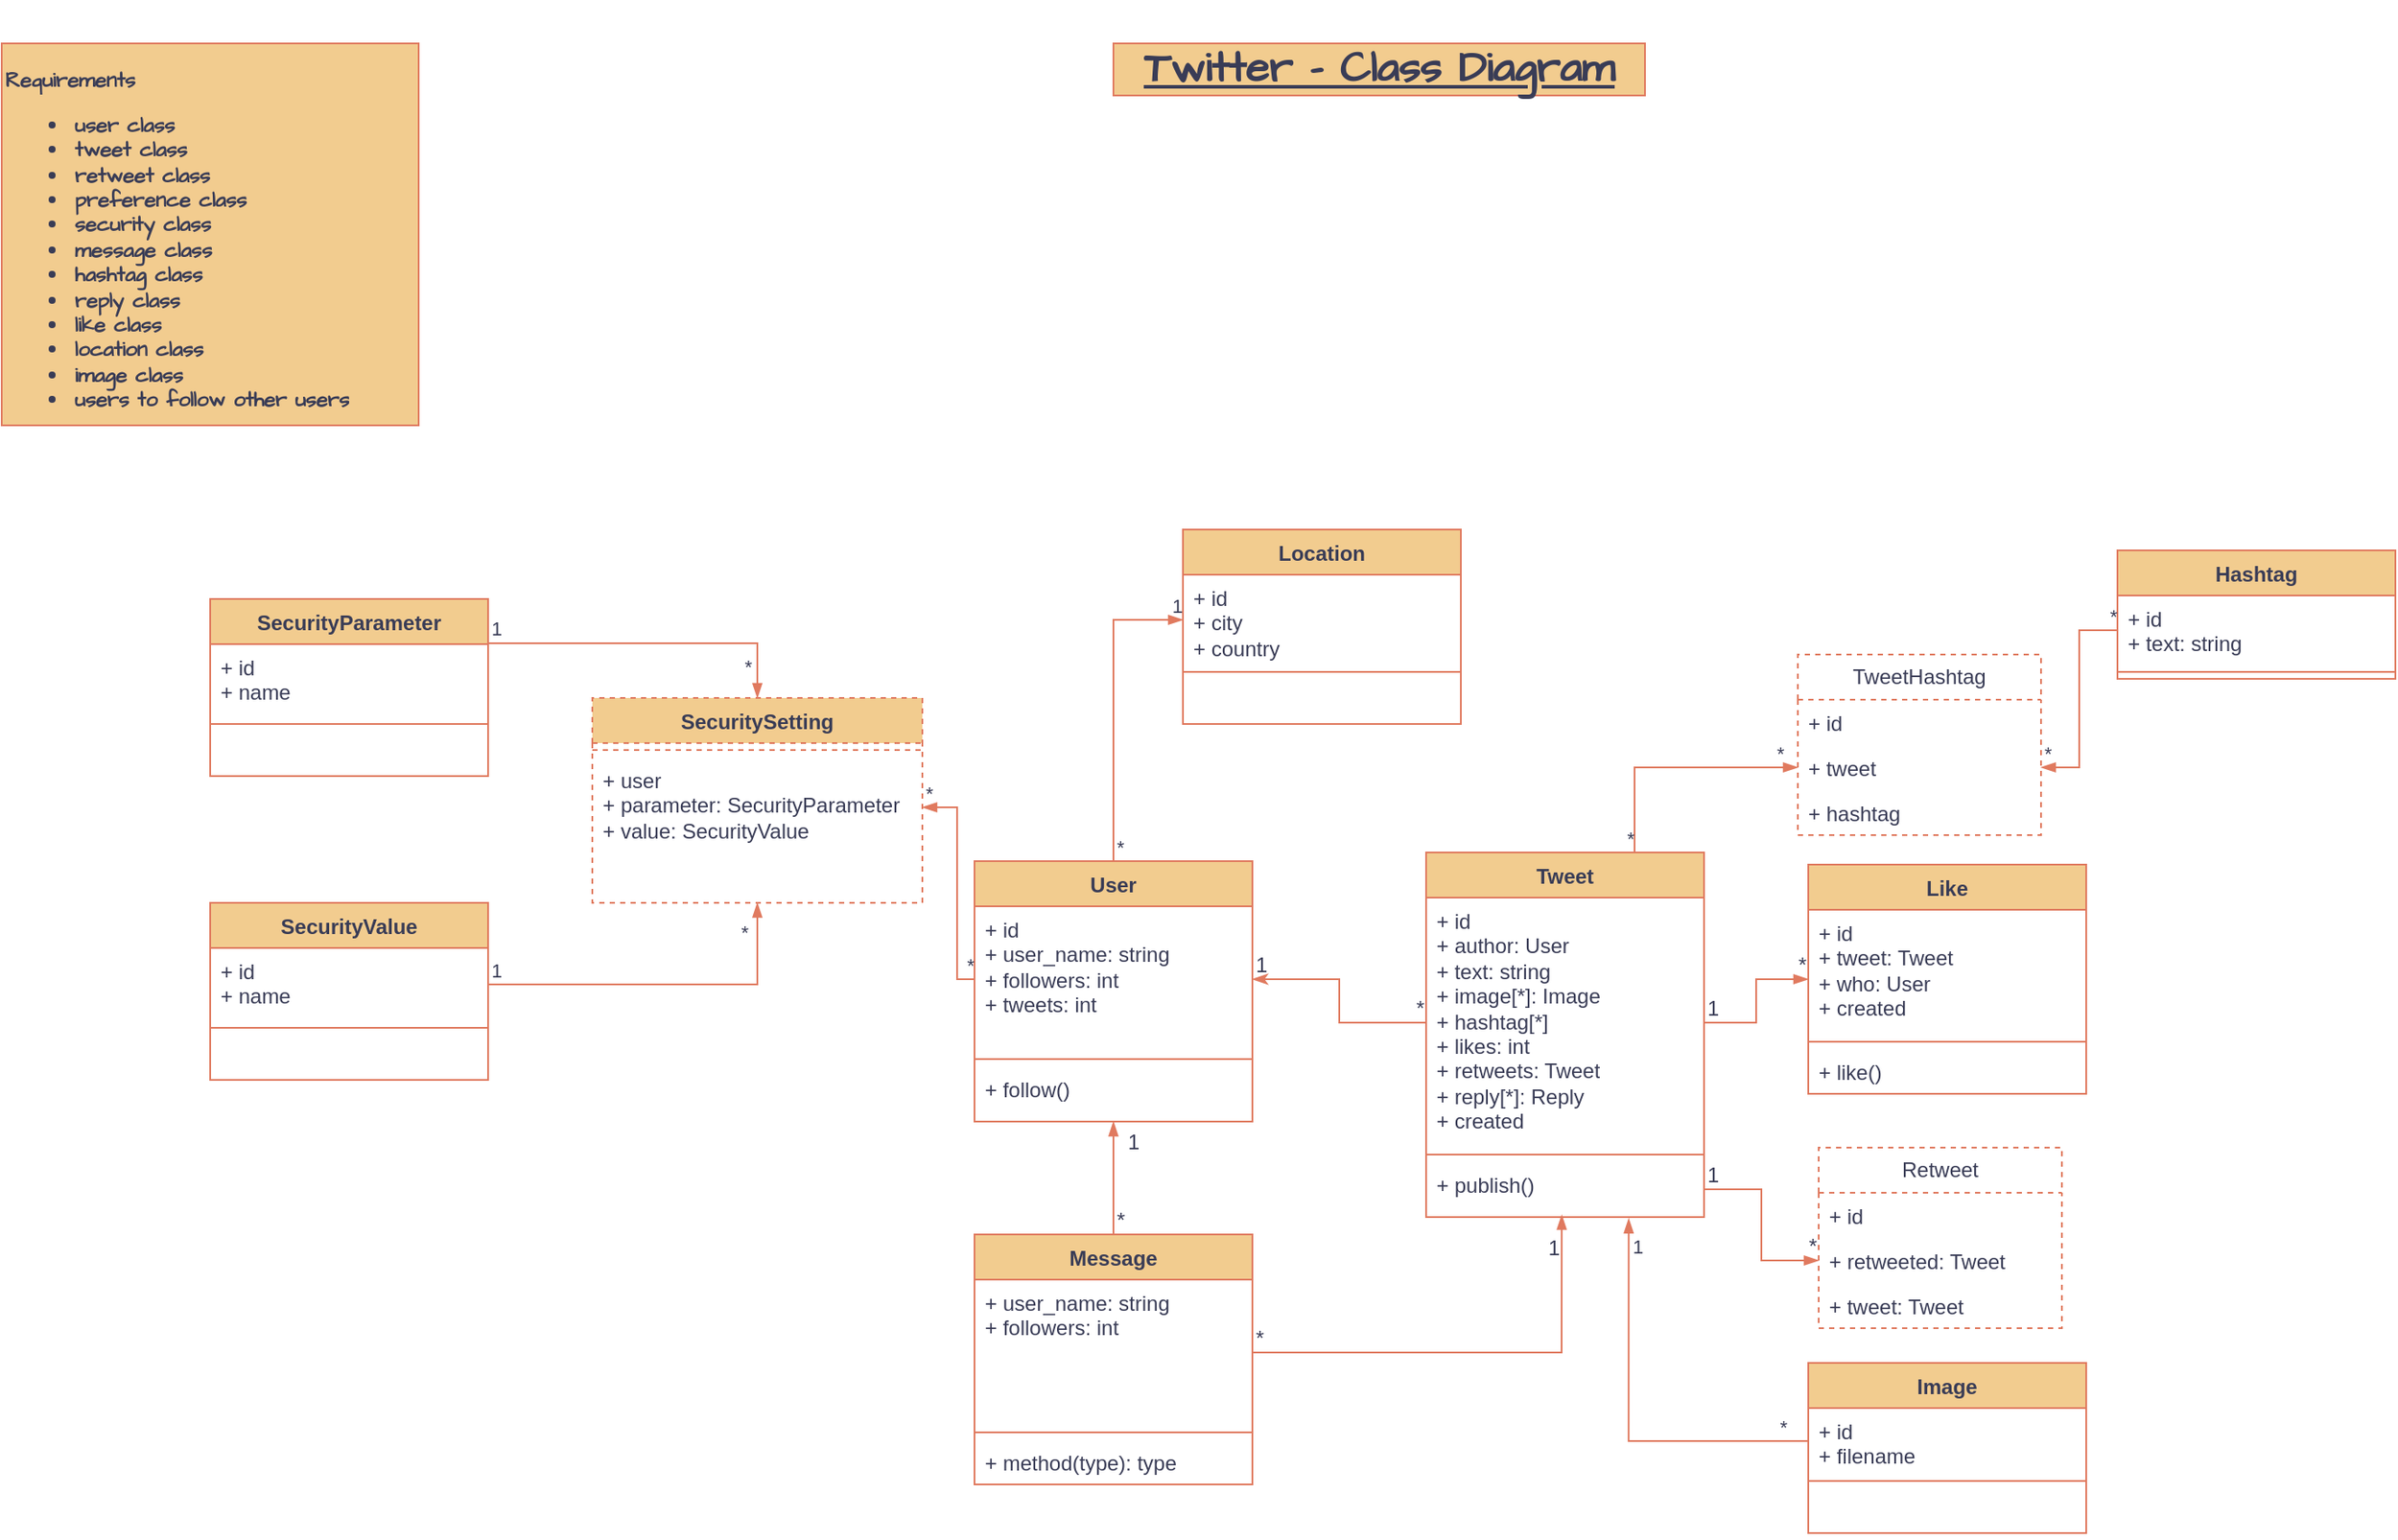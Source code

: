 <mxfile version="24.7.7">
  <diagram name="Página-1" id="pHr8PjHUKnw7u4dPtKI6">
    <mxGraphModel dx="1050" dy="541" grid="1" gridSize="10" guides="1" tooltips="1" connect="1" arrows="1" fold="1" page="1" pageScale="1" pageWidth="827" pageHeight="1169" background="#ffffff" math="0" shadow="0">
      <root>
        <mxCell id="0" />
        <mxCell id="1" parent="0" />
        <mxCell id="4GyJC79NXkFo2p6vL1_z-1" value="User" style="swimlane;fontStyle=1;align=center;verticalAlign=top;childLayout=stackLayout;horizontal=1;startSize=26;horizontalStack=0;resizeParent=1;resizeParentMax=0;resizeLast=0;collapsible=1;marginBottom=0;whiteSpace=wrap;html=1;labelBackgroundColor=none;fillColor=#F2CC8F;strokeColor=#E07A5F;fontColor=#393C56;" parent="1" vertex="1">
          <mxGeometry x="590" y="511" width="160" height="150" as="geometry">
            <mxRectangle x="330" y="100" width="100" height="30" as="alternateBounds" />
          </mxGeometry>
        </mxCell>
        <mxCell id="4GyJC79NXkFo2p6vL1_z-2" value="+ id&lt;br&gt;+ user_name: string&lt;br&gt;+ followers: int&lt;br&gt;+ tweets: int" style="text;strokeColor=none;fillColor=none;align=left;verticalAlign=top;spacingLeft=4;spacingRight=4;overflow=hidden;rotatable=0;points=[[0,0.5],[1,0.5]];portConstraint=eastwest;whiteSpace=wrap;html=1;labelBackgroundColor=none;fontColor=#393C56;" parent="4GyJC79NXkFo2p6vL1_z-1" vertex="1">
          <mxGeometry y="26" width="160" height="84" as="geometry" />
        </mxCell>
        <mxCell id="4GyJC79NXkFo2p6vL1_z-3" value="" style="line;strokeWidth=1;fillColor=none;align=left;verticalAlign=middle;spacingTop=-1;spacingLeft=3;spacingRight=3;rotatable=0;labelPosition=right;points=[];portConstraint=eastwest;strokeColor=#E07A5F;labelBackgroundColor=none;fontColor=#393C56;" parent="4GyJC79NXkFo2p6vL1_z-1" vertex="1">
          <mxGeometry y="110" width="160" height="8" as="geometry" />
        </mxCell>
        <mxCell id="4GyJC79NXkFo2p6vL1_z-4" value="+ follow()" style="text;strokeColor=none;fillColor=none;align=left;verticalAlign=top;spacingLeft=4;spacingRight=4;overflow=hidden;rotatable=0;points=[[0,0.5],[1,0.5]];portConstraint=eastwest;whiteSpace=wrap;html=1;labelBackgroundColor=none;fontColor=#393C56;" parent="4GyJC79NXkFo2p6vL1_z-1" vertex="1">
          <mxGeometry y="118" width="160" height="32" as="geometry" />
        </mxCell>
        <mxCell id="4GyJC79NXkFo2p6vL1_z-5" value="Tweet" style="swimlane;fontStyle=1;align=center;verticalAlign=top;childLayout=stackLayout;horizontal=1;startSize=26;horizontalStack=0;resizeParent=1;resizeParentMax=0;resizeLast=0;collapsible=1;marginBottom=0;whiteSpace=wrap;html=1;labelBackgroundColor=none;fillColor=#F2CC8F;strokeColor=#E07A5F;fontColor=#393C56;" parent="1" vertex="1">
          <mxGeometry x="850" y="506" width="160" height="210" as="geometry">
            <mxRectangle x="330" y="100" width="100" height="30" as="alternateBounds" />
          </mxGeometry>
        </mxCell>
        <mxCell id="4GyJC79NXkFo2p6vL1_z-6" value="+ id&lt;br&gt;+ author: User&lt;br&gt;+ text: string&lt;br&gt;+ image[*]: Image&lt;br&gt;+ hashtag[*]&lt;br&gt;+ likes: int&lt;br&gt;+ retweets: Tweet&lt;br&gt;+ reply[*]: Reply&lt;br&gt;+ created" style="text;strokeColor=none;fillColor=none;align=left;verticalAlign=top;spacingLeft=4;spacingRight=4;overflow=hidden;rotatable=0;points=[[0,0.5],[1,0.5]];portConstraint=eastwest;whiteSpace=wrap;html=1;labelBackgroundColor=none;fontColor=#393C56;" parent="4GyJC79NXkFo2p6vL1_z-5" vertex="1">
          <mxGeometry y="26" width="160" height="144" as="geometry" />
        </mxCell>
        <mxCell id="4GyJC79NXkFo2p6vL1_z-7" value="" style="line;strokeWidth=1;fillColor=none;align=left;verticalAlign=middle;spacingTop=-1;spacingLeft=3;spacingRight=3;rotatable=0;labelPosition=right;points=[];portConstraint=eastwest;strokeColor=#E07A5F;labelBackgroundColor=none;fontColor=#393C56;" parent="4GyJC79NXkFo2p6vL1_z-5" vertex="1">
          <mxGeometry y="170" width="160" height="8" as="geometry" />
        </mxCell>
        <mxCell id="4GyJC79NXkFo2p6vL1_z-8" value="+ publish()" style="text;strokeColor=none;fillColor=none;align=left;verticalAlign=top;spacingLeft=4;spacingRight=4;overflow=hidden;rotatable=0;points=[[0,0.5],[1,0.5]];portConstraint=eastwest;whiteSpace=wrap;html=1;labelBackgroundColor=none;fontColor=#393C56;" parent="4GyJC79NXkFo2p6vL1_z-5" vertex="1">
          <mxGeometry y="178" width="160" height="32" as="geometry" />
        </mxCell>
        <mxCell id="4GyJC79NXkFo2p6vL1_z-9" value="" style="endArrow=none;html=1;rounded=0;exitX=1;exitY=0.5;exitDx=0;exitDy=0;entryX=0;entryY=0.5;entryDx=0;entryDy=0;edgeStyle=orthogonalEdgeStyle;endFill=0;startArrow=classicThin;startFill=1;labelBackgroundColor=none;strokeColor=#E07A5F;fontColor=default;" parent="1" source="4GyJC79NXkFo2p6vL1_z-2" target="4GyJC79NXkFo2p6vL1_z-6" edge="1">
          <mxGeometry relative="1" as="geometry">
            <mxPoint x="750" y="686" as="sourcePoint" />
            <mxPoint x="910" y="686" as="targetPoint" />
          </mxGeometry>
        </mxCell>
        <mxCell id="4GyJC79NXkFo2p6vL1_z-10" value="1" style="resizable=0;html=1;whiteSpace=wrap;align=left;verticalAlign=bottom;labelBackgroundColor=none;fillColor=#F2CC8F;strokeColor=#E07A5F;fontColor=#393C56;" parent="4GyJC79NXkFo2p6vL1_z-9" connectable="0" vertex="1">
          <mxGeometry x="-1" relative="1" as="geometry" />
        </mxCell>
        <mxCell id="4GyJC79NXkFo2p6vL1_z-11" value="*" style="resizable=0;html=1;whiteSpace=wrap;align=right;verticalAlign=bottom;labelBackgroundColor=none;fillColor=#F2CC8F;strokeColor=#E07A5F;fontColor=#393C56;" parent="4GyJC79NXkFo2p6vL1_z-9" connectable="0" vertex="1">
          <mxGeometry x="1" relative="1" as="geometry" />
        </mxCell>
        <mxCell id="4GyJC79NXkFo2p6vL1_z-12" value="Message" style="swimlane;fontStyle=1;align=center;verticalAlign=top;childLayout=stackLayout;horizontal=1;startSize=26;horizontalStack=0;resizeParent=1;resizeParentMax=0;resizeLast=0;collapsible=1;marginBottom=0;whiteSpace=wrap;html=1;labelBackgroundColor=none;fillColor=#F2CC8F;strokeColor=#E07A5F;fontColor=#393C56;" parent="1" vertex="1">
          <mxGeometry x="590" y="726" width="160" height="144" as="geometry">
            <mxRectangle x="330" y="100" width="100" height="30" as="alternateBounds" />
          </mxGeometry>
        </mxCell>
        <mxCell id="4GyJC79NXkFo2p6vL1_z-13" value="+ user_name: string&lt;br&gt;+ followers: int" style="text;strokeColor=none;fillColor=none;align=left;verticalAlign=top;spacingLeft=4;spacingRight=4;overflow=hidden;rotatable=0;points=[[0,0.5],[1,0.5]];portConstraint=eastwest;whiteSpace=wrap;html=1;labelBackgroundColor=none;fontColor=#393C56;" parent="4GyJC79NXkFo2p6vL1_z-12" vertex="1">
          <mxGeometry y="26" width="160" height="84" as="geometry" />
        </mxCell>
        <mxCell id="4GyJC79NXkFo2p6vL1_z-14" value="" style="line;strokeWidth=1;fillColor=none;align=left;verticalAlign=middle;spacingTop=-1;spacingLeft=3;spacingRight=3;rotatable=0;labelPosition=right;points=[];portConstraint=eastwest;strokeColor=#E07A5F;labelBackgroundColor=none;fontColor=#393C56;" parent="4GyJC79NXkFo2p6vL1_z-12" vertex="1">
          <mxGeometry y="110" width="160" height="8" as="geometry" />
        </mxCell>
        <mxCell id="4GyJC79NXkFo2p6vL1_z-15" value="+ method(type): type" style="text;strokeColor=none;fillColor=none;align=left;verticalAlign=top;spacingLeft=4;spacingRight=4;overflow=hidden;rotatable=0;points=[[0,0.5],[1,0.5]];portConstraint=eastwest;whiteSpace=wrap;html=1;labelBackgroundColor=none;fontColor=#393C56;" parent="4GyJC79NXkFo2p6vL1_z-12" vertex="1">
          <mxGeometry y="118" width="160" height="26" as="geometry" />
        </mxCell>
        <mxCell id="4GyJC79NXkFo2p6vL1_z-18" value="" style="endArrow=blockThin;html=1;rounded=0;exitX=1;exitY=0.5;exitDx=0;exitDy=0;entryX=0.488;entryY=0.962;entryDx=0;entryDy=0;entryPerimeter=0;endFill=1;labelBackgroundColor=none;strokeColor=#E07A5F;fontColor=default;" parent="1" source="4GyJC79NXkFo2p6vL1_z-13" target="4GyJC79NXkFo2p6vL1_z-8" edge="1">
          <mxGeometry relative="1" as="geometry">
            <mxPoint x="826" y="656" as="sourcePoint" />
            <mxPoint x="986" y="656" as="targetPoint" />
            <Array as="points">
              <mxPoint x="928" y="794" />
            </Array>
          </mxGeometry>
        </mxCell>
        <mxCell id="4GyJC79NXkFo2p6vL1_z-19" value="*" style="resizable=0;html=1;whiteSpace=wrap;align=left;verticalAlign=bottom;labelBackgroundColor=none;fillColor=#F2CC8F;strokeColor=#E07A5F;fontColor=#393C56;" parent="4GyJC79NXkFo2p6vL1_z-18" connectable="0" vertex="1">
          <mxGeometry x="-1" relative="1" as="geometry" />
        </mxCell>
        <mxCell id="4GyJC79NXkFo2p6vL1_z-20" value="1" style="resizable=0;html=1;whiteSpace=wrap;align=right;verticalAlign=bottom;labelBackgroundColor=none;fillColor=#F2CC8F;strokeColor=#E07A5F;fontColor=#393C56;" parent="4GyJC79NXkFo2p6vL1_z-18" connectable="0" vertex="1">
          <mxGeometry x="1" relative="1" as="geometry">
            <mxPoint y="27" as="offset" />
          </mxGeometry>
        </mxCell>
        <mxCell id="4GyJC79NXkFo2p6vL1_z-26" value="" style="endArrow=blockThin;html=1;rounded=0;exitX=0.5;exitY=0;exitDx=0;exitDy=0;endFill=1;labelBackgroundColor=none;strokeColor=#E07A5F;fontColor=default;" parent="1" source="4GyJC79NXkFo2p6vL1_z-12" target="4GyJC79NXkFo2p6vL1_z-4" edge="1">
          <mxGeometry relative="1" as="geometry">
            <mxPoint x="826" y="656" as="sourcePoint" />
            <mxPoint x="720" y="696" as="targetPoint" />
          </mxGeometry>
        </mxCell>
        <mxCell id="4GyJC79NXkFo2p6vL1_z-27" value="*" style="resizable=0;html=1;whiteSpace=wrap;align=left;verticalAlign=bottom;labelBackgroundColor=none;fillColor=#F2CC8F;strokeColor=#E07A5F;fontColor=#393C56;" parent="4GyJC79NXkFo2p6vL1_z-26" connectable="0" vertex="1">
          <mxGeometry x="-1" relative="1" as="geometry" />
        </mxCell>
        <mxCell id="4GyJC79NXkFo2p6vL1_z-28" value="1" style="resizable=0;html=1;whiteSpace=wrap;align=right;verticalAlign=bottom;labelBackgroundColor=none;fillColor=#F2CC8F;strokeColor=#E07A5F;fontColor=#393C56;" parent="4GyJC79NXkFo2p6vL1_z-26" connectable="0" vertex="1">
          <mxGeometry x="1" relative="1" as="geometry">
            <mxPoint x="16" y="20" as="offset" />
          </mxGeometry>
        </mxCell>
        <mxCell id="4GyJC79NXkFo2p6vL1_z-29" value="Like" style="swimlane;fontStyle=1;align=center;verticalAlign=top;childLayout=stackLayout;horizontal=1;startSize=26;horizontalStack=0;resizeParent=1;resizeParentMax=0;resizeLast=0;collapsible=1;marginBottom=0;whiteSpace=wrap;html=1;labelBackgroundColor=none;fillColor=#F2CC8F;strokeColor=#E07A5F;fontColor=#393C56;" parent="1" vertex="1">
          <mxGeometry x="1070" y="513" width="160" height="132" as="geometry" />
        </mxCell>
        <mxCell id="4GyJC79NXkFo2p6vL1_z-30" value="+ id&lt;br&gt;+ tweet: Tweet&lt;br&gt;+ who: User&lt;br&gt;+ created" style="text;strokeColor=none;fillColor=none;align=left;verticalAlign=top;spacingLeft=4;spacingRight=4;overflow=hidden;rotatable=0;points=[[0,0.5],[1,0.5]];portConstraint=eastwest;whiteSpace=wrap;html=1;labelBackgroundColor=none;fontColor=#393C56;" parent="4GyJC79NXkFo2p6vL1_z-29" vertex="1">
          <mxGeometry y="26" width="160" height="72" as="geometry" />
        </mxCell>
        <mxCell id="4GyJC79NXkFo2p6vL1_z-31" value="" style="line;strokeWidth=1;fillColor=none;align=left;verticalAlign=middle;spacingTop=-1;spacingLeft=3;spacingRight=3;rotatable=0;labelPosition=right;points=[];portConstraint=eastwest;strokeColor=#E07A5F;labelBackgroundColor=none;fontColor=#393C56;" parent="4GyJC79NXkFo2p6vL1_z-29" vertex="1">
          <mxGeometry y="98" width="160" height="8" as="geometry" />
        </mxCell>
        <mxCell id="4GyJC79NXkFo2p6vL1_z-32" value="+ like()" style="text;strokeColor=none;fillColor=none;align=left;verticalAlign=top;spacingLeft=4;spacingRight=4;overflow=hidden;rotatable=0;points=[[0,0.5],[1,0.5]];portConstraint=eastwest;whiteSpace=wrap;html=1;labelBackgroundColor=none;fontColor=#393C56;" parent="4GyJC79NXkFo2p6vL1_z-29" vertex="1">
          <mxGeometry y="106" width="160" height="26" as="geometry" />
        </mxCell>
        <mxCell id="4GyJC79NXkFo2p6vL1_z-33" value="" style="endArrow=blockThin;html=1;rounded=0;exitX=1;exitY=0.5;exitDx=0;exitDy=0;entryX=0;entryY=0.5;entryDx=0;entryDy=0;edgeStyle=orthogonalEdgeStyle;endFill=1;startArrow=none;startFill=0;labelBackgroundColor=none;strokeColor=#E07A5F;fontColor=default;" parent="1" source="4GyJC79NXkFo2p6vL1_z-6" target="4GyJC79NXkFo2p6vL1_z-29" edge="1">
          <mxGeometry relative="1" as="geometry">
            <mxPoint x="1050" y="671" as="sourcePoint" />
            <mxPoint x="1150" y="676" as="targetPoint" />
          </mxGeometry>
        </mxCell>
        <mxCell id="4GyJC79NXkFo2p6vL1_z-34" value="1" style="resizable=0;html=1;whiteSpace=wrap;align=left;verticalAlign=bottom;labelBackgroundColor=none;fillColor=#F2CC8F;strokeColor=#E07A5F;fontColor=#393C56;" parent="4GyJC79NXkFo2p6vL1_z-33" connectable="0" vertex="1">
          <mxGeometry x="-1" relative="1" as="geometry" />
        </mxCell>
        <mxCell id="4GyJC79NXkFo2p6vL1_z-35" value="*" style="resizable=0;html=1;whiteSpace=wrap;align=right;verticalAlign=bottom;labelBackgroundColor=none;fillColor=#F2CC8F;strokeColor=#E07A5F;fontColor=#393C56;" parent="4GyJC79NXkFo2p6vL1_z-33" connectable="0" vertex="1">
          <mxGeometry x="1" relative="1" as="geometry" />
        </mxCell>
        <mxCell id="4GyJC79NXkFo2p6vL1_z-36" value="&lt;p&gt;Requirements&lt;/p&gt;&lt;ul&gt;&lt;li&gt;user class&lt;/li&gt;&lt;li&gt;tweet class&lt;/li&gt;&lt;li&gt;retweet class&lt;/li&gt;&lt;li&gt;preference class&lt;/li&gt;&lt;li&gt;security class&lt;/li&gt;&lt;li&gt;message class&lt;/li&gt;&lt;li&gt;hashtag class&lt;/li&gt;&lt;li&gt;reply class&lt;/li&gt;&lt;li&gt;like class&lt;/li&gt;&lt;li&gt;location class&lt;/li&gt;&lt;li&gt;image class&lt;/li&gt;&lt;li&gt;users to follow other users&lt;/li&gt;&lt;/ul&gt;" style="text;strokeColor=#E07A5F;fillColor=#F2CC8F;html=1;whiteSpace=wrap;verticalAlign=middle;overflow=hidden;shadow=0;fontFamily=Architects Daughter;fontSource=https%3A%2F%2Ffonts.googleapis.com%2Fcss%3Ffamily%3DArchitects%2BDaughter;fontStyle=1;labelBackgroundColor=none;fontColor=#393C56;" parent="1" vertex="1">
          <mxGeometry x="30" y="40" width="240" height="220" as="geometry" />
        </mxCell>
        <mxCell id="4GyJC79NXkFo2p6vL1_z-41" value="Retweet" style="swimlane;fontStyle=0;childLayout=stackLayout;horizontal=1;startSize=26;fillColor=none;horizontalStack=0;resizeParent=1;resizeParentMax=0;resizeLast=0;collapsible=1;marginBottom=0;whiteSpace=wrap;html=1;dashed=1;labelBackgroundColor=none;strokeColor=#E07A5F;fontColor=#393C56;" parent="1" vertex="1">
          <mxGeometry x="1076" y="676" width="140" height="104" as="geometry" />
        </mxCell>
        <mxCell id="4GyJC79NXkFo2p6vL1_z-42" value="+ id" style="text;strokeColor=none;fillColor=none;align=left;verticalAlign=top;spacingLeft=4;spacingRight=4;overflow=hidden;rotatable=0;points=[[0,0.5],[1,0.5]];portConstraint=eastwest;whiteSpace=wrap;html=1;labelBackgroundColor=none;fontColor=#393C56;" parent="4GyJC79NXkFo2p6vL1_z-41" vertex="1">
          <mxGeometry y="26" width="140" height="26" as="geometry" />
        </mxCell>
        <mxCell id="4GyJC79NXkFo2p6vL1_z-43" value="+ retweeted: Tweet" style="text;strokeColor=none;fillColor=none;align=left;verticalAlign=top;spacingLeft=4;spacingRight=4;overflow=hidden;rotatable=0;points=[[0,0.5],[1,0.5]];portConstraint=eastwest;whiteSpace=wrap;html=1;labelBackgroundColor=none;fontColor=#393C56;" parent="4GyJC79NXkFo2p6vL1_z-41" vertex="1">
          <mxGeometry y="52" width="140" height="26" as="geometry" />
        </mxCell>
        <mxCell id="4GyJC79NXkFo2p6vL1_z-44" value="+ tweet: Tweet" style="text;strokeColor=none;fillColor=none;align=left;verticalAlign=top;spacingLeft=4;spacingRight=4;overflow=hidden;rotatable=0;points=[[0,0.5],[1,0.5]];portConstraint=eastwest;whiteSpace=wrap;html=1;labelBackgroundColor=none;fontColor=#393C56;" parent="4GyJC79NXkFo2p6vL1_z-41" vertex="1">
          <mxGeometry y="78" width="140" height="26" as="geometry" />
        </mxCell>
        <mxCell id="4GyJC79NXkFo2p6vL1_z-45" value="" style="endArrow=blockThin;html=1;rounded=0;exitX=1;exitY=0.5;exitDx=0;exitDy=0;entryX=0;entryY=0.5;entryDx=0;entryDy=0;edgeStyle=orthogonalEdgeStyle;endFill=1;labelBackgroundColor=none;strokeColor=#E07A5F;fontColor=default;" parent="1" source="4GyJC79NXkFo2p6vL1_z-8" target="4GyJC79NXkFo2p6vL1_z-43" edge="1">
          <mxGeometry relative="1" as="geometry">
            <mxPoint x="756" y="696" as="sourcePoint" />
            <mxPoint x="916" y="696" as="targetPoint" />
          </mxGeometry>
        </mxCell>
        <mxCell id="4GyJC79NXkFo2p6vL1_z-46" value="1" style="resizable=0;html=1;whiteSpace=wrap;align=left;verticalAlign=bottom;labelBackgroundColor=none;fillColor=#F2CC8F;strokeColor=#E07A5F;fontColor=#393C56;" parent="4GyJC79NXkFo2p6vL1_z-45" connectable="0" vertex="1">
          <mxGeometry x="-1" relative="1" as="geometry" />
        </mxCell>
        <mxCell id="4GyJC79NXkFo2p6vL1_z-47" value="*" style="resizable=0;html=1;whiteSpace=wrap;align=right;verticalAlign=bottom;labelBackgroundColor=none;fillColor=#F2CC8F;strokeColor=#E07A5F;fontColor=#393C56;" parent="4GyJC79NXkFo2p6vL1_z-45" connectable="0" vertex="1">
          <mxGeometry x="1" relative="1" as="geometry" />
        </mxCell>
        <mxCell id="ns7TYUI_SE1SCdAcp0Ww-1" value="&lt;h3&gt;Twitter - Class Diagram&lt;/h3&gt;" style="text;html=1;strokeColor=#E07A5F;fillColor=#F2CC8F;align=center;verticalAlign=middle;whiteSpace=wrap;rounded=0;fontFamily=Architects Daughter;fontSource=https%3A%2F%2Ffonts.googleapis.com%2Fcss%3Ffamily%3DArchitects%2BDaughter;fontStyle=5;horizontal=1;fontSize=21;labelBackgroundColor=none;fontColor=#393C56;" parent="1" vertex="1">
          <mxGeometry x="670" y="40" width="306" height="30" as="geometry" />
        </mxCell>
        <mxCell id="ns7TYUI_SE1SCdAcp0Ww-3" value="TweetHashtag" style="swimlane;fontStyle=0;childLayout=stackLayout;horizontal=1;startSize=26;fillColor=none;horizontalStack=0;resizeParent=1;resizeParentMax=0;resizeLast=0;collapsible=1;marginBottom=0;whiteSpace=wrap;html=1;dashed=1;labelBackgroundColor=none;strokeColor=#E07A5F;fontColor=#393C56;" parent="1" vertex="1">
          <mxGeometry x="1064" y="392" width="140" height="104" as="geometry" />
        </mxCell>
        <mxCell id="ns7TYUI_SE1SCdAcp0Ww-4" value="+ id" style="text;strokeColor=none;fillColor=none;align=left;verticalAlign=top;spacingLeft=4;spacingRight=4;overflow=hidden;rotatable=0;points=[[0,0.5],[1,0.5]];portConstraint=eastwest;whiteSpace=wrap;html=1;labelBackgroundColor=none;fontColor=#393C56;" parent="ns7TYUI_SE1SCdAcp0Ww-3" vertex="1">
          <mxGeometry y="26" width="140" height="26" as="geometry" />
        </mxCell>
        <mxCell id="ns7TYUI_SE1SCdAcp0Ww-5" value="+ tweet" style="text;strokeColor=none;fillColor=none;align=left;verticalAlign=top;spacingLeft=4;spacingRight=4;overflow=hidden;rotatable=0;points=[[0,0.5],[1,0.5]];portConstraint=eastwest;whiteSpace=wrap;html=1;labelBackgroundColor=none;fontColor=#393C56;" parent="ns7TYUI_SE1SCdAcp0Ww-3" vertex="1">
          <mxGeometry y="52" width="140" height="26" as="geometry" />
        </mxCell>
        <mxCell id="ns7TYUI_SE1SCdAcp0Ww-6" value="+ hashtag" style="text;strokeColor=none;fillColor=none;align=left;verticalAlign=top;spacingLeft=4;spacingRight=4;overflow=hidden;rotatable=0;points=[[0,0.5],[1,0.5]];portConstraint=eastwest;whiteSpace=wrap;html=1;labelBackgroundColor=none;fontColor=#393C56;" parent="ns7TYUI_SE1SCdAcp0Ww-3" vertex="1">
          <mxGeometry y="78" width="140" height="26" as="geometry" />
        </mxCell>
        <mxCell id="ns7TYUI_SE1SCdAcp0Ww-7" value="Hashtag" style="swimlane;fontStyle=1;align=center;verticalAlign=top;childLayout=stackLayout;horizontal=1;startSize=26;horizontalStack=0;resizeParent=1;resizeParentMax=0;resizeLast=0;collapsible=1;marginBottom=0;whiteSpace=wrap;html=1;labelBackgroundColor=none;fillColor=#F2CC8F;strokeColor=#E07A5F;fontColor=#393C56;" parent="1" vertex="1">
          <mxGeometry x="1248" y="332" width="160" height="74" as="geometry">
            <mxRectangle x="330" y="100" width="100" height="30" as="alternateBounds" />
          </mxGeometry>
        </mxCell>
        <mxCell id="ns7TYUI_SE1SCdAcp0Ww-8" value="+ id&lt;br&gt;+ text: string&lt;br&gt;" style="text;strokeColor=none;fillColor=none;align=left;verticalAlign=top;spacingLeft=4;spacingRight=4;overflow=hidden;rotatable=0;points=[[0,0.5],[1,0.5]];portConstraint=eastwest;whiteSpace=wrap;html=1;labelBackgroundColor=none;fontColor=#393C56;" parent="ns7TYUI_SE1SCdAcp0Ww-7" vertex="1">
          <mxGeometry y="26" width="160" height="40" as="geometry" />
        </mxCell>
        <mxCell id="ns7TYUI_SE1SCdAcp0Ww-9" value="" style="line;strokeWidth=1;fillColor=none;align=left;verticalAlign=middle;spacingTop=-1;spacingLeft=3;spacingRight=3;rotatable=0;labelPosition=right;points=[];portConstraint=eastwest;strokeColor=#E07A5F;labelBackgroundColor=none;fontColor=#393C56;" parent="ns7TYUI_SE1SCdAcp0Ww-7" vertex="1">
          <mxGeometry y="66" width="160" height="8" as="geometry" />
        </mxCell>
        <mxCell id="ns7TYUI_SE1SCdAcp0Ww-13" value="" style="endArrow=none;html=1;edgeStyle=orthogonalEdgeStyle;rounded=0;exitX=1;exitY=0.5;exitDx=0;exitDy=0;entryX=0;entryY=0.5;entryDx=0;entryDy=0;startArrow=blockThin;startFill=1;labelBackgroundColor=none;strokeColor=#E07A5F;fontColor=default;" parent="1" source="ns7TYUI_SE1SCdAcp0Ww-5" target="ns7TYUI_SE1SCdAcp0Ww-8" edge="1">
          <mxGeometry relative="1" as="geometry">
            <mxPoint x="844" y="572" as="sourcePoint" />
            <mxPoint x="1004" y="572" as="targetPoint" />
          </mxGeometry>
        </mxCell>
        <mxCell id="ns7TYUI_SE1SCdAcp0Ww-14" value="*" style="edgeLabel;resizable=0;html=1;align=left;verticalAlign=bottom;labelBackgroundColor=none;fontColor=#393C56;" parent="ns7TYUI_SE1SCdAcp0Ww-13" connectable="0" vertex="1">
          <mxGeometry x="-1" relative="1" as="geometry" />
        </mxCell>
        <mxCell id="ns7TYUI_SE1SCdAcp0Ww-15" value="*" style="edgeLabel;resizable=0;html=1;align=right;verticalAlign=bottom;labelBackgroundColor=none;fontColor=#393C56;" parent="ns7TYUI_SE1SCdAcp0Ww-13" connectable="0" vertex="1">
          <mxGeometry x="1" relative="1" as="geometry" />
        </mxCell>
        <mxCell id="ns7TYUI_SE1SCdAcp0Ww-16" value="" style="endArrow=none;html=1;edgeStyle=orthogonalEdgeStyle;rounded=0;exitX=0;exitY=0.5;exitDx=0;exitDy=0;entryX=0.75;entryY=0;entryDx=0;entryDy=0;startArrow=blockThin;startFill=1;labelBackgroundColor=none;strokeColor=#E07A5F;fontColor=default;" parent="1" source="ns7TYUI_SE1SCdAcp0Ww-5" target="4GyJC79NXkFo2p6vL1_z-5" edge="1">
          <mxGeometry relative="1" as="geometry">
            <mxPoint x="1196" y="471" as="sourcePoint" />
            <mxPoint x="1240" y="392" as="targetPoint" />
          </mxGeometry>
        </mxCell>
        <mxCell id="ns7TYUI_SE1SCdAcp0Ww-17" value="*" style="edgeLabel;resizable=0;html=1;align=left;verticalAlign=bottom;labelBackgroundColor=none;fontColor=#393C56;" parent="ns7TYUI_SE1SCdAcp0Ww-16" connectable="0" vertex="1">
          <mxGeometry x="-1" relative="1" as="geometry">
            <mxPoint x="-14" as="offset" />
          </mxGeometry>
        </mxCell>
        <mxCell id="ns7TYUI_SE1SCdAcp0Ww-18" value="*" style="edgeLabel;resizable=0;html=1;align=right;verticalAlign=bottom;labelBackgroundColor=none;fontColor=#393C56;" parent="ns7TYUI_SE1SCdAcp0Ww-16" connectable="0" vertex="1">
          <mxGeometry x="1" relative="1" as="geometry" />
        </mxCell>
        <mxCell id="ns7TYUI_SE1SCdAcp0Ww-19" value="SecuritySetting" style="swimlane;fontStyle=1;align=center;verticalAlign=top;childLayout=stackLayout;horizontal=1;startSize=26;horizontalStack=0;resizeParent=1;resizeParentMax=0;resizeLast=0;collapsible=1;marginBottom=0;whiteSpace=wrap;html=1;dashed=1;labelBackgroundColor=none;fillColor=#F2CC8F;strokeColor=#E07A5F;fontColor=#393C56;" parent="1" vertex="1">
          <mxGeometry x="370" y="417" width="190" height="118" as="geometry" />
        </mxCell>
        <mxCell id="ns7TYUI_SE1SCdAcp0Ww-21" value="" style="line;strokeWidth=1;fillColor=none;align=left;verticalAlign=middle;spacingTop=-1;spacingLeft=3;spacingRight=3;rotatable=0;labelPosition=right;points=[];portConstraint=eastwest;strokeColor=#E07A5F;dashed=1;labelBackgroundColor=none;fontColor=#393C56;" parent="ns7TYUI_SE1SCdAcp0Ww-19" vertex="1">
          <mxGeometry y="26" width="190" height="8" as="geometry" />
        </mxCell>
        <mxCell id="ns7TYUI_SE1SCdAcp0Ww-20" value="+ user&lt;br&gt;+ parameter: SecurityParameter&lt;br&gt;+ value: SecurityValue" style="text;strokeColor=none;fillColor=none;align=left;verticalAlign=top;spacingLeft=4;spacingRight=4;overflow=hidden;rotatable=0;points=[[0,0.5],[1,0.5]];portConstraint=eastwest;whiteSpace=wrap;html=1;labelBackgroundColor=none;fontColor=#393C56;" parent="ns7TYUI_SE1SCdAcp0Ww-19" vertex="1">
          <mxGeometry y="34" width="190" height="58" as="geometry" />
        </mxCell>
        <mxCell id="ns7TYUI_SE1SCdAcp0Ww-22" value="&amp;nbsp;" style="text;strokeColor=none;fillColor=none;align=left;verticalAlign=top;spacingLeft=4;spacingRight=4;overflow=hidden;rotatable=0;points=[[0,0.5],[1,0.5]];portConstraint=eastwest;whiteSpace=wrap;html=1;labelBackgroundColor=none;fontColor=#393C56;" parent="ns7TYUI_SE1SCdAcp0Ww-19" vertex="1">
          <mxGeometry y="92" width="190" height="26" as="geometry" />
        </mxCell>
        <mxCell id="ns7TYUI_SE1SCdAcp0Ww-23" value="SecurityParameter" style="swimlane;fontStyle=1;align=center;verticalAlign=top;childLayout=stackLayout;horizontal=1;startSize=26;horizontalStack=0;resizeParent=1;resizeParentMax=0;resizeLast=0;collapsible=1;marginBottom=0;whiteSpace=wrap;html=1;labelBackgroundColor=none;fillColor=#F2CC8F;strokeColor=#E07A5F;fontColor=#393C56;" parent="1" vertex="1">
          <mxGeometry x="150" y="360" width="160" height="102" as="geometry" />
        </mxCell>
        <mxCell id="ns7TYUI_SE1SCdAcp0Ww-24" value="+ id&lt;br&gt;+ name" style="text;strokeColor=none;fillColor=none;align=left;verticalAlign=top;spacingLeft=4;spacingRight=4;overflow=hidden;rotatable=0;points=[[0,0.5],[1,0.5]];portConstraint=eastwest;whiteSpace=wrap;html=1;labelBackgroundColor=none;fontColor=#393C56;" parent="ns7TYUI_SE1SCdAcp0Ww-23" vertex="1">
          <mxGeometry y="26" width="160" height="42" as="geometry" />
        </mxCell>
        <mxCell id="ns7TYUI_SE1SCdAcp0Ww-25" value="" style="line;strokeWidth=1;fillColor=none;align=left;verticalAlign=middle;spacingTop=-1;spacingLeft=3;spacingRight=3;rotatable=0;labelPosition=right;points=[];portConstraint=eastwest;strokeColor=#E07A5F;labelBackgroundColor=none;fontColor=#393C56;" parent="ns7TYUI_SE1SCdAcp0Ww-23" vertex="1">
          <mxGeometry y="68" width="160" height="8" as="geometry" />
        </mxCell>
        <mxCell id="ns7TYUI_SE1SCdAcp0Ww-26" value="&amp;nbsp;" style="text;strokeColor=none;fillColor=none;align=left;verticalAlign=top;spacingLeft=4;spacingRight=4;overflow=hidden;rotatable=0;points=[[0,0.5],[1,0.5]];portConstraint=eastwest;whiteSpace=wrap;html=1;labelBackgroundColor=none;fontColor=#393C56;" parent="ns7TYUI_SE1SCdAcp0Ww-23" vertex="1">
          <mxGeometry y="76" width="160" height="26" as="geometry" />
        </mxCell>
        <mxCell id="ns7TYUI_SE1SCdAcp0Ww-27" value="SecurityValue" style="swimlane;fontStyle=1;align=center;verticalAlign=top;childLayout=stackLayout;horizontal=1;startSize=26;horizontalStack=0;resizeParent=1;resizeParentMax=0;resizeLast=0;collapsible=1;marginBottom=0;whiteSpace=wrap;html=1;labelBackgroundColor=none;fillColor=#F2CC8F;strokeColor=#E07A5F;fontColor=#393C56;" parent="1" vertex="1">
          <mxGeometry x="150" y="535" width="160" height="102" as="geometry" />
        </mxCell>
        <mxCell id="ns7TYUI_SE1SCdAcp0Ww-28" value="+ id&lt;br&gt;+ name" style="text;strokeColor=none;fillColor=none;align=left;verticalAlign=top;spacingLeft=4;spacingRight=4;overflow=hidden;rotatable=0;points=[[0,0.5],[1,0.5]];portConstraint=eastwest;whiteSpace=wrap;html=1;labelBackgroundColor=none;fontColor=#393C56;" parent="ns7TYUI_SE1SCdAcp0Ww-27" vertex="1">
          <mxGeometry y="26" width="160" height="42" as="geometry" />
        </mxCell>
        <mxCell id="ns7TYUI_SE1SCdAcp0Ww-29" value="" style="line;strokeWidth=1;fillColor=none;align=left;verticalAlign=middle;spacingTop=-1;spacingLeft=3;spacingRight=3;rotatable=0;labelPosition=right;points=[];portConstraint=eastwest;strokeColor=#E07A5F;labelBackgroundColor=none;fontColor=#393C56;" parent="ns7TYUI_SE1SCdAcp0Ww-27" vertex="1">
          <mxGeometry y="68" width="160" height="8" as="geometry" />
        </mxCell>
        <mxCell id="ns7TYUI_SE1SCdAcp0Ww-30" value="&amp;nbsp;" style="text;strokeColor=none;fillColor=none;align=left;verticalAlign=top;spacingLeft=4;spacingRight=4;overflow=hidden;rotatable=0;points=[[0,0.5],[1,0.5]];portConstraint=eastwest;whiteSpace=wrap;html=1;labelBackgroundColor=none;fontColor=#393C56;" parent="ns7TYUI_SE1SCdAcp0Ww-27" vertex="1">
          <mxGeometry y="76" width="160" height="26" as="geometry" />
        </mxCell>
        <mxCell id="ns7TYUI_SE1SCdAcp0Ww-32" value="" style="endArrow=blockThin;html=1;edgeStyle=orthogonalEdgeStyle;rounded=0;exitX=1;exitY=0.25;exitDx=0;exitDy=0;entryX=0.5;entryY=0;entryDx=0;entryDy=0;endFill=1;labelBackgroundColor=none;strokeColor=#E07A5F;fontColor=default;" parent="1" source="ns7TYUI_SE1SCdAcp0Ww-23" target="ns7TYUI_SE1SCdAcp0Ww-19" edge="1">
          <mxGeometry relative="1" as="geometry">
            <mxPoint x="390" y="380" as="sourcePoint" />
            <mxPoint x="680" y="360" as="targetPoint" />
          </mxGeometry>
        </mxCell>
        <mxCell id="ns7TYUI_SE1SCdAcp0Ww-33" value="1" style="edgeLabel;resizable=0;html=1;align=left;verticalAlign=bottom;labelBackgroundColor=none;fontColor=#393C56;" parent="ns7TYUI_SE1SCdAcp0Ww-32" connectable="0" vertex="1">
          <mxGeometry x="-1" relative="1" as="geometry" />
        </mxCell>
        <mxCell id="ns7TYUI_SE1SCdAcp0Ww-34" value="*" style="edgeLabel;resizable=0;html=1;align=right;verticalAlign=bottom;labelBackgroundColor=none;fontColor=#393C56;" parent="ns7TYUI_SE1SCdAcp0Ww-32" connectable="0" vertex="1">
          <mxGeometry x="1" relative="1" as="geometry">
            <mxPoint x="-3" y="-10" as="offset" />
          </mxGeometry>
        </mxCell>
        <mxCell id="ns7TYUI_SE1SCdAcp0Ww-35" value="" style="endArrow=blockThin;html=1;edgeStyle=orthogonalEdgeStyle;rounded=0;endFill=1;exitX=1;exitY=0.5;exitDx=0;exitDy=0;labelBackgroundColor=none;strokeColor=#E07A5F;fontColor=default;" parent="1" source="ns7TYUI_SE1SCdAcp0Ww-28" target="ns7TYUI_SE1SCdAcp0Ww-19" edge="1">
          <mxGeometry relative="1" as="geometry">
            <mxPoint x="360" y="610.52" as="sourcePoint" />
            <mxPoint x="520" y="610.52" as="targetPoint" />
          </mxGeometry>
        </mxCell>
        <mxCell id="ns7TYUI_SE1SCdAcp0Ww-36" value="1" style="edgeLabel;resizable=0;html=1;align=left;verticalAlign=bottom;labelBackgroundColor=none;fontColor=#393C56;" parent="ns7TYUI_SE1SCdAcp0Ww-35" connectable="0" vertex="1">
          <mxGeometry x="-1" relative="1" as="geometry" />
        </mxCell>
        <mxCell id="ns7TYUI_SE1SCdAcp0Ww-37" value="*" style="edgeLabel;resizable=0;html=1;align=right;verticalAlign=bottom;labelBackgroundColor=none;fontColor=#393C56;" parent="ns7TYUI_SE1SCdAcp0Ww-35" connectable="0" vertex="1">
          <mxGeometry x="1" relative="1" as="geometry">
            <mxPoint x="-5" y="25" as="offset" />
          </mxGeometry>
        </mxCell>
        <mxCell id="ns7TYUI_SE1SCdAcp0Ww-38" value="" style="endArrow=none;html=1;edgeStyle=orthogonalEdgeStyle;rounded=0;exitX=1;exitY=0.5;exitDx=0;exitDy=0;entryX=0;entryY=0.5;entryDx=0;entryDy=0;startArrow=blockThin;startFill=1;labelBackgroundColor=none;strokeColor=#E07A5F;fontColor=default;" parent="1" source="ns7TYUI_SE1SCdAcp0Ww-20" target="4GyJC79NXkFo2p6vL1_z-2" edge="1">
          <mxGeometry relative="1" as="geometry">
            <mxPoint x="385" y="650" as="sourcePoint" />
            <mxPoint x="545" y="650" as="targetPoint" />
            <Array as="points">
              <mxPoint x="580" y="480" />
              <mxPoint x="580" y="579" />
            </Array>
          </mxGeometry>
        </mxCell>
        <mxCell id="ns7TYUI_SE1SCdAcp0Ww-39" value="*" style="edgeLabel;resizable=0;html=1;align=left;verticalAlign=bottom;labelBackgroundColor=none;fontColor=#393C56;" parent="ns7TYUI_SE1SCdAcp0Ww-38" connectable="0" vertex="1">
          <mxGeometry x="-1" relative="1" as="geometry" />
        </mxCell>
        <mxCell id="ns7TYUI_SE1SCdAcp0Ww-40" value="*" style="edgeLabel;resizable=0;html=1;align=right;verticalAlign=bottom;labelBackgroundColor=none;fontColor=#393C56;" parent="ns7TYUI_SE1SCdAcp0Ww-38" connectable="0" vertex="1">
          <mxGeometry x="1" relative="1" as="geometry" />
        </mxCell>
        <mxCell id="ns7TYUI_SE1SCdAcp0Ww-41" value="Image" style="swimlane;fontStyle=1;align=center;verticalAlign=top;childLayout=stackLayout;horizontal=1;startSize=26;horizontalStack=0;resizeParent=1;resizeParentMax=0;resizeLast=0;collapsible=1;marginBottom=0;whiteSpace=wrap;html=1;labelBackgroundColor=none;fillColor=#F2CC8F;strokeColor=#E07A5F;fontColor=#393C56;" parent="1" vertex="1">
          <mxGeometry x="1070" y="800" width="160" height="98" as="geometry" />
        </mxCell>
        <mxCell id="ns7TYUI_SE1SCdAcp0Ww-42" value="+ id&lt;br&gt;+ filename" style="text;strokeColor=none;fillColor=none;align=left;verticalAlign=top;spacingLeft=4;spacingRight=4;overflow=hidden;rotatable=0;points=[[0,0.5],[1,0.5]];portConstraint=eastwest;whiteSpace=wrap;html=1;labelBackgroundColor=none;fontColor=#393C56;" parent="ns7TYUI_SE1SCdAcp0Ww-41" vertex="1">
          <mxGeometry y="26" width="160" height="38" as="geometry" />
        </mxCell>
        <mxCell id="ns7TYUI_SE1SCdAcp0Ww-43" value="" style="line;strokeWidth=1;fillColor=none;align=left;verticalAlign=middle;spacingTop=-1;spacingLeft=3;spacingRight=3;rotatable=0;labelPosition=right;points=[];portConstraint=eastwest;strokeColor=#E07A5F;labelBackgroundColor=none;fontColor=#393C56;" parent="ns7TYUI_SE1SCdAcp0Ww-41" vertex="1">
          <mxGeometry y="64" width="160" height="8" as="geometry" />
        </mxCell>
        <mxCell id="ns7TYUI_SE1SCdAcp0Ww-44" value="&amp;nbsp;" style="text;strokeColor=none;fillColor=none;align=left;verticalAlign=top;spacingLeft=4;spacingRight=4;overflow=hidden;rotatable=0;points=[[0,0.5],[1,0.5]];portConstraint=eastwest;whiteSpace=wrap;html=1;labelBackgroundColor=none;fontColor=#393C56;" parent="ns7TYUI_SE1SCdAcp0Ww-41" vertex="1">
          <mxGeometry y="72" width="160" height="26" as="geometry" />
        </mxCell>
        <mxCell id="ns7TYUI_SE1SCdAcp0Ww-45" value="" style="endArrow=none;html=1;edgeStyle=orthogonalEdgeStyle;rounded=0;exitX=0.729;exitY=1.028;exitDx=0;exitDy=0;exitPerimeter=0;entryX=0;entryY=0.5;entryDx=0;entryDy=0;startArrow=blockThin;startFill=1;labelBackgroundColor=none;strokeColor=#E07A5F;fontColor=default;" parent="1" source="4GyJC79NXkFo2p6vL1_z-8" target="ns7TYUI_SE1SCdAcp0Ww-42" edge="1">
          <mxGeometry relative="1" as="geometry">
            <mxPoint x="850" y="930" as="sourcePoint" />
            <mxPoint x="1010" y="930" as="targetPoint" />
          </mxGeometry>
        </mxCell>
        <mxCell id="ns7TYUI_SE1SCdAcp0Ww-46" value="1" style="edgeLabel;resizable=0;html=1;align=left;verticalAlign=bottom;labelBackgroundColor=none;fontColor=#393C56;" parent="ns7TYUI_SE1SCdAcp0Ww-45" connectable="0" vertex="1">
          <mxGeometry x="-1" relative="1" as="geometry">
            <mxPoint y="25" as="offset" />
          </mxGeometry>
        </mxCell>
        <mxCell id="ns7TYUI_SE1SCdAcp0Ww-47" value="*" style="edgeLabel;resizable=0;html=1;align=right;verticalAlign=bottom;labelBackgroundColor=none;fontColor=#393C56;" parent="ns7TYUI_SE1SCdAcp0Ww-45" connectable="0" vertex="1">
          <mxGeometry x="1" relative="1" as="geometry">
            <mxPoint x="-11" as="offset" />
          </mxGeometry>
        </mxCell>
        <mxCell id="ns7TYUI_SE1SCdAcp0Ww-48" value="Location" style="swimlane;fontStyle=1;align=center;verticalAlign=top;childLayout=stackLayout;horizontal=1;startSize=26;horizontalStack=0;resizeParent=1;resizeParentMax=0;resizeLast=0;collapsible=1;marginBottom=0;whiteSpace=wrap;html=1;labelBackgroundColor=none;fillColor=#F2CC8F;strokeColor=#E07A5F;fontColor=#393C56;" parent="1" vertex="1">
          <mxGeometry x="710" y="320" width="160" height="112" as="geometry" />
        </mxCell>
        <mxCell id="ns7TYUI_SE1SCdAcp0Ww-49" value="+ id&lt;br&gt;+ city&lt;br&gt;+ country" style="text;strokeColor=none;fillColor=none;align=left;verticalAlign=top;spacingLeft=4;spacingRight=4;overflow=hidden;rotatable=0;points=[[0,0.5],[1,0.5]];portConstraint=eastwest;whiteSpace=wrap;html=1;labelBackgroundColor=none;fontColor=#393C56;" parent="ns7TYUI_SE1SCdAcp0Ww-48" vertex="1">
          <mxGeometry y="26" width="160" height="52" as="geometry" />
        </mxCell>
        <mxCell id="ns7TYUI_SE1SCdAcp0Ww-50" value="" style="line;strokeWidth=1;fillColor=none;align=left;verticalAlign=middle;spacingTop=-1;spacingLeft=3;spacingRight=3;rotatable=0;labelPosition=right;points=[];portConstraint=eastwest;strokeColor=#E07A5F;labelBackgroundColor=none;fontColor=#393C56;" parent="ns7TYUI_SE1SCdAcp0Ww-48" vertex="1">
          <mxGeometry y="78" width="160" height="8" as="geometry" />
        </mxCell>
        <mxCell id="ns7TYUI_SE1SCdAcp0Ww-51" value="&amp;nbsp;" style="text;strokeColor=none;fillColor=none;align=left;verticalAlign=top;spacingLeft=4;spacingRight=4;overflow=hidden;rotatable=0;points=[[0,0.5],[1,0.5]];portConstraint=eastwest;whiteSpace=wrap;html=1;labelBackgroundColor=none;fontColor=#393C56;" parent="ns7TYUI_SE1SCdAcp0Ww-48" vertex="1">
          <mxGeometry y="86" width="160" height="26" as="geometry" />
        </mxCell>
        <mxCell id="ns7TYUI_SE1SCdAcp0Ww-52" value="" style="endArrow=blockThin;html=1;edgeStyle=orthogonalEdgeStyle;rounded=0;endFill=1;entryX=0;entryY=0.5;entryDx=0;entryDy=0;exitX=0.5;exitY=0;exitDx=0;exitDy=0;labelBackgroundColor=none;strokeColor=#E07A5F;fontColor=default;" parent="1" source="4GyJC79NXkFo2p6vL1_z-1" target="ns7TYUI_SE1SCdAcp0Ww-49" edge="1">
          <mxGeometry relative="1" as="geometry">
            <mxPoint x="570" y="290" as="sourcePoint" />
            <mxPoint x="730" y="290" as="targetPoint" />
          </mxGeometry>
        </mxCell>
        <mxCell id="ns7TYUI_SE1SCdAcp0Ww-53" value="*" style="edgeLabel;resizable=0;html=1;align=left;verticalAlign=bottom;labelBackgroundColor=none;fontColor=#393C56;" parent="ns7TYUI_SE1SCdAcp0Ww-52" connectable="0" vertex="1">
          <mxGeometry x="-1" relative="1" as="geometry" />
        </mxCell>
        <mxCell id="ns7TYUI_SE1SCdAcp0Ww-54" value="1" style="edgeLabel;resizable=0;html=1;align=right;verticalAlign=bottom;labelBackgroundColor=none;fontColor=#393C56;" parent="ns7TYUI_SE1SCdAcp0Ww-52" connectable="0" vertex="1">
          <mxGeometry x="1" relative="1" as="geometry" />
        </mxCell>
      </root>
    </mxGraphModel>
  </diagram>
</mxfile>
